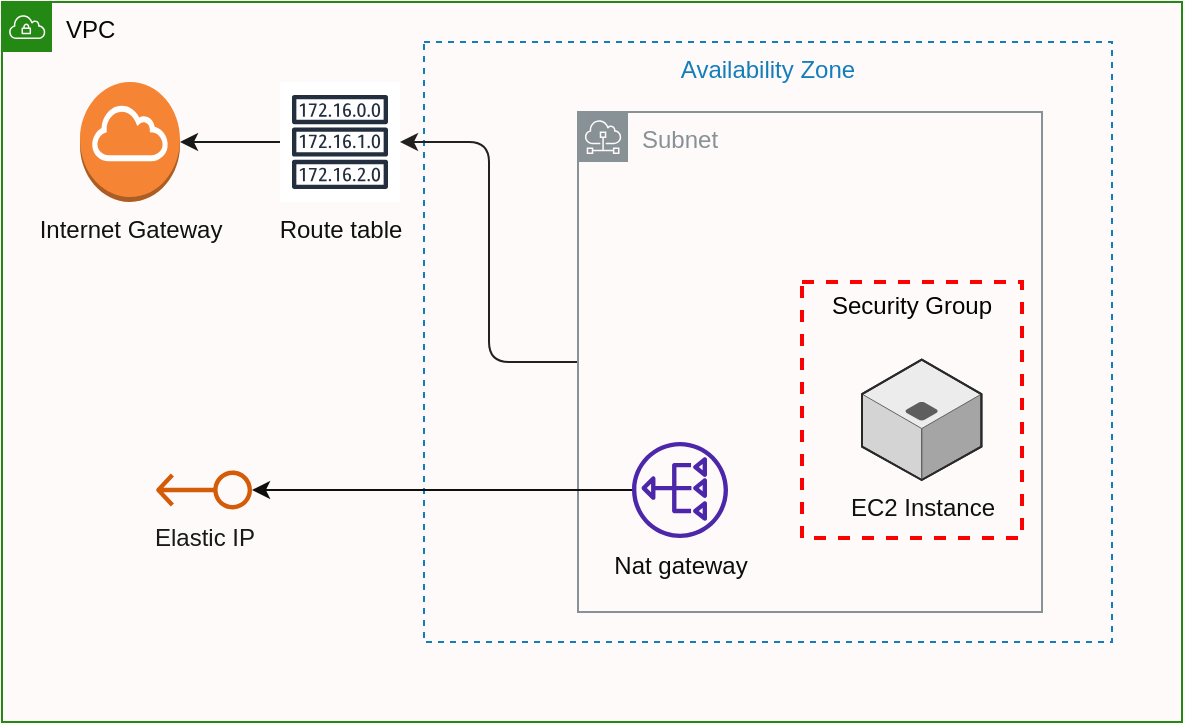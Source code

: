 <mxfile>
    <diagram id="RS0syd086Za-puUE_yWG" name="Page-1">
        <mxGraphModel dx="924" dy="368" grid="0" gridSize="10" guides="1" tooltips="1" connect="1" arrows="1" fold="1" page="1" pageScale="1" pageWidth="850" pageHeight="1100" background="#fffafa" math="0" shadow="0">
            <root>
                <mxCell id="0"/>
                <mxCell id="1" parent="0"/>
                <mxCell id="2" value="VPC" style="points=[[0,0],[0.25,0],[0.5,0],[0.75,0],[1,0],[1,0.25],[1,0.5],[1,0.75],[1,1],[0.75,1],[0.5,1],[0.25,1],[0,1],[0,0.75],[0,0.5],[0,0.25]];outlineConnect=0;gradientColor=none;html=1;whiteSpace=wrap;fontSize=12;fontStyle=0;container=1;pointerEvents=0;collapsible=0;recursiveResize=0;shape=mxgraph.aws4.group;grIcon=mxgraph.aws4.group_vpc;strokeColor=#248814;fillColor=none;verticalAlign=top;align=left;spacingLeft=30;fontColor=#070808;dashed=0;" parent="1" vertex="1">
                    <mxGeometry x="100" y="100" width="590" height="360" as="geometry"/>
                </mxCell>
                <mxCell id="3" value="Availability Zone" style="fillColor=none;strokeColor=#147EBA;dashed=1;verticalAlign=top;fontStyle=0;fontColor=#147EBA;" parent="2" vertex="1">
                    <mxGeometry x="211" y="20" width="344" height="300" as="geometry"/>
                </mxCell>
                <mxCell id="8" value="" style="edgeStyle=orthogonalEdgeStyle;html=1;fontColor=#eef2f7;strokeColor=#222020;" parent="2" source="4" target="6" edge="1">
                    <mxGeometry relative="1" as="geometry"/>
                </mxCell>
                <mxCell id="4" value="Subnet" style="sketch=0;outlineConnect=0;gradientColor=none;html=1;whiteSpace=wrap;fontSize=12;fontStyle=0;shape=mxgraph.aws4.group;grIcon=mxgraph.aws4.group_subnet;strokeColor=#879196;fillColor=none;verticalAlign=top;align=left;spacingLeft=30;fontColor=#879196;dashed=0;" parent="2" vertex="1">
                    <mxGeometry x="288" y="55" width="232" height="250" as="geometry"/>
                </mxCell>
                <mxCell id="5" value="Internet Gateway" style="outlineConnect=0;dashed=0;verticalLabelPosition=bottom;verticalAlign=top;align=center;html=1;shape=mxgraph.aws3.internet_gateway;fillColor=#F58534;gradientColor=none;strokeColor=#272525;fontColor=#121111;" parent="2" vertex="1">
                    <mxGeometry x="39" y="40" width="50" height="60" as="geometry"/>
                </mxCell>
                <mxCell id="7" value="" style="edgeStyle=orthogonalEdgeStyle;html=1;fontColor=#0d0c0c;strokeColor=#1a1919;" parent="2" source="6" target="5" edge="1">
                    <mxGeometry relative="1" as="geometry"/>
                </mxCell>
                <mxCell id="6" value="Route table" style="sketch=0;outlineConnect=0;fontColor=#0f0f10;gradientColor=none;strokeColor=#232F3E;fillColor=#ffffff;dashed=0;verticalLabelPosition=bottom;verticalAlign=top;align=center;html=1;fontSize=12;fontStyle=0;aspect=fixed;shape=mxgraph.aws4.resourceIcon;resIcon=mxgraph.aws4.route_table;" parent="2" vertex="1">
                    <mxGeometry x="139" y="40" width="60" height="60" as="geometry"/>
                </mxCell>
                <mxCell id="10" value="Elastic IP" style="sketch=0;outlineConnect=0;fontColor=#19191a;gradientColor=none;fillColor=#D45B07;strokeColor=none;dashed=0;verticalLabelPosition=bottom;verticalAlign=top;align=center;html=1;fontSize=12;fontStyle=0;aspect=fixed;pointerEvents=1;shape=mxgraph.aws4.elastic_ip_address;direction=west;" parent="2" vertex="1">
                    <mxGeometry x="77" y="234" width="48" height="20" as="geometry"/>
                </mxCell>
                <mxCell id="11" style="edgeStyle=orthogonalEdgeStyle;html=1;fontColor=#eef2f7;strokeColor=#100f0f;" parent="2" source="9" target="10" edge="1">
                    <mxGeometry relative="1" as="geometry"/>
                </mxCell>
                <mxCell id="9" value="Nat gateway" style="sketch=0;outlineConnect=0;fontColor=#0d0d0d;gradientColor=none;fillColor=#4D27AA;strokeColor=none;dashed=0;verticalLabelPosition=bottom;verticalAlign=top;align=center;html=1;fontSize=12;fontStyle=0;aspect=fixed;pointerEvents=1;shape=mxgraph.aws4.nat_gateway;direction=west;" parent="2" vertex="1">
                    <mxGeometry x="315" y="220" width="48" height="48" as="geometry"/>
                </mxCell>
                <mxCell id="14" value="Security Group" style="fontStyle=0;verticalAlign=top;align=center;spacingTop=-2;fillColor=none;rounded=0;whiteSpace=wrap;html=1;strokeColor=#FF0000;strokeWidth=2;dashed=1;container=1;collapsible=0;expand=0;recursiveResize=0;fontColor=#030303;" parent="2" vertex="1">
                    <mxGeometry x="400" y="140" width="110" height="128" as="geometry"/>
                </mxCell>
                <mxCell id="15" value="EC2 Instance" style="verticalLabelPosition=bottom;html=1;verticalAlign=top;strokeWidth=1;align=center;outlineConnect=0;dashed=0;outlineConnect=0;shape=mxgraph.aws3d.application_server;fillColor=#ECECEC;strokeColor=#5E5E5E;aspect=fixed;fontColor=#0f1010;" parent="14" vertex="1">
                    <mxGeometry x="30" y="38.8" width="59.72" height="60.2" as="geometry"/>
                </mxCell>
            </root>
        </mxGraphModel>
    </diagram>
</mxfile>